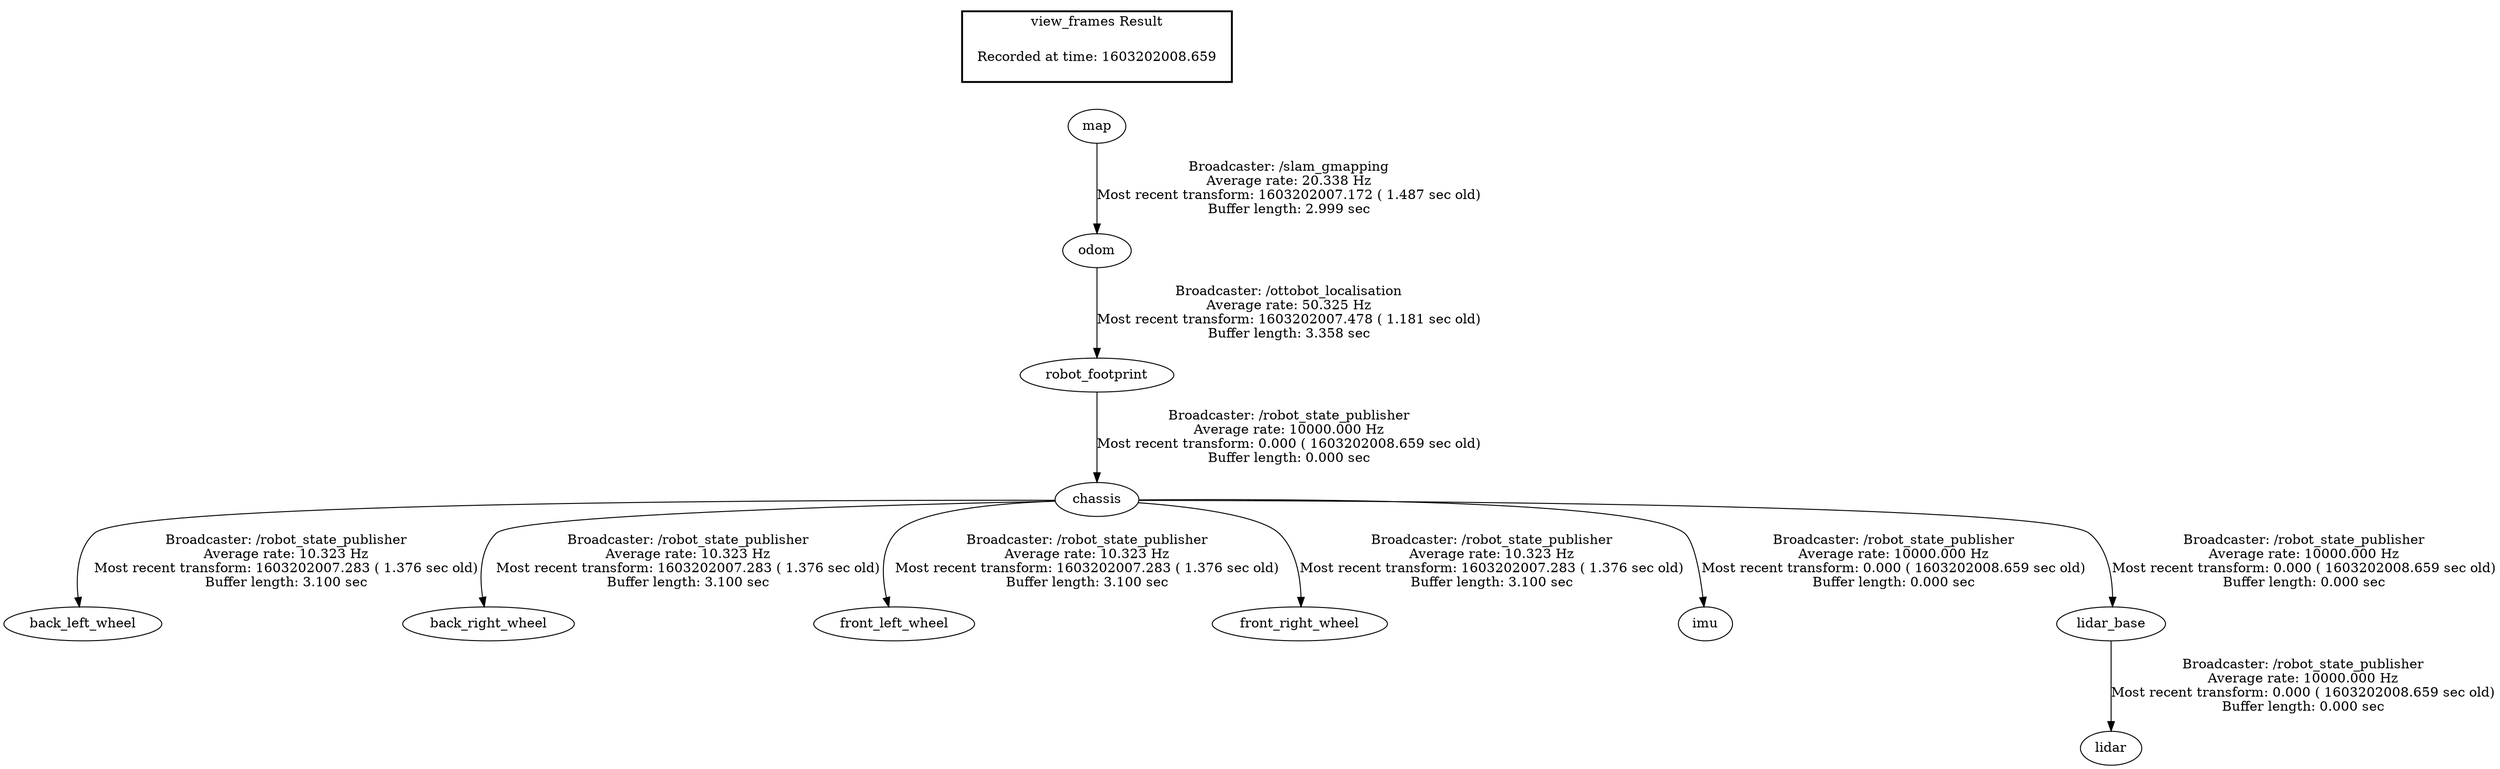 digraph G {
"chassis" -> "back_left_wheel"[label="Broadcaster: /robot_state_publisher\nAverage rate: 10.323 Hz\nMost recent transform: 1603202007.283 ( 1.376 sec old)\nBuffer length: 3.100 sec\n"];
"robot_footprint" -> "chassis"[label="Broadcaster: /robot_state_publisher\nAverage rate: 10000.000 Hz\nMost recent transform: 0.000 ( 1603202008.659 sec old)\nBuffer length: 0.000 sec\n"];
"chassis" -> "back_right_wheel"[label="Broadcaster: /robot_state_publisher\nAverage rate: 10.323 Hz\nMost recent transform: 1603202007.283 ( 1.376 sec old)\nBuffer length: 3.100 sec\n"];
"chassis" -> "front_left_wheel"[label="Broadcaster: /robot_state_publisher\nAverage rate: 10.323 Hz\nMost recent transform: 1603202007.283 ( 1.376 sec old)\nBuffer length: 3.100 sec\n"];
"chassis" -> "front_right_wheel"[label="Broadcaster: /robot_state_publisher\nAverage rate: 10.323 Hz\nMost recent transform: 1603202007.283 ( 1.376 sec old)\nBuffer length: 3.100 sec\n"];
"map" -> "odom"[label="Broadcaster: /slam_gmapping\nAverage rate: 20.338 Hz\nMost recent transform: 1603202007.172 ( 1.487 sec old)\nBuffer length: 2.999 sec\n"];
"chassis" -> "imu"[label="Broadcaster: /robot_state_publisher\nAverage rate: 10000.000 Hz\nMost recent transform: 0.000 ( 1603202008.659 sec old)\nBuffer length: 0.000 sec\n"];
"chassis" -> "lidar_base"[label="Broadcaster: /robot_state_publisher\nAverage rate: 10000.000 Hz\nMost recent transform: 0.000 ( 1603202008.659 sec old)\nBuffer length: 0.000 sec\n"];
"lidar_base" -> "lidar"[label="Broadcaster: /robot_state_publisher\nAverage rate: 10000.000 Hz\nMost recent transform: 0.000 ( 1603202008.659 sec old)\nBuffer length: 0.000 sec\n"];
"odom" -> "robot_footprint"[label="Broadcaster: /ottobot_localisation\nAverage rate: 50.325 Hz\nMost recent transform: 1603202007.478 ( 1.181 sec old)\nBuffer length: 3.358 sec\n"];
edge [style=invis];
 subgraph cluster_legend { style=bold; color=black; label ="view_frames Result";
"Recorded at time: 1603202008.659"[ shape=plaintext ] ;
 }->"map";
}